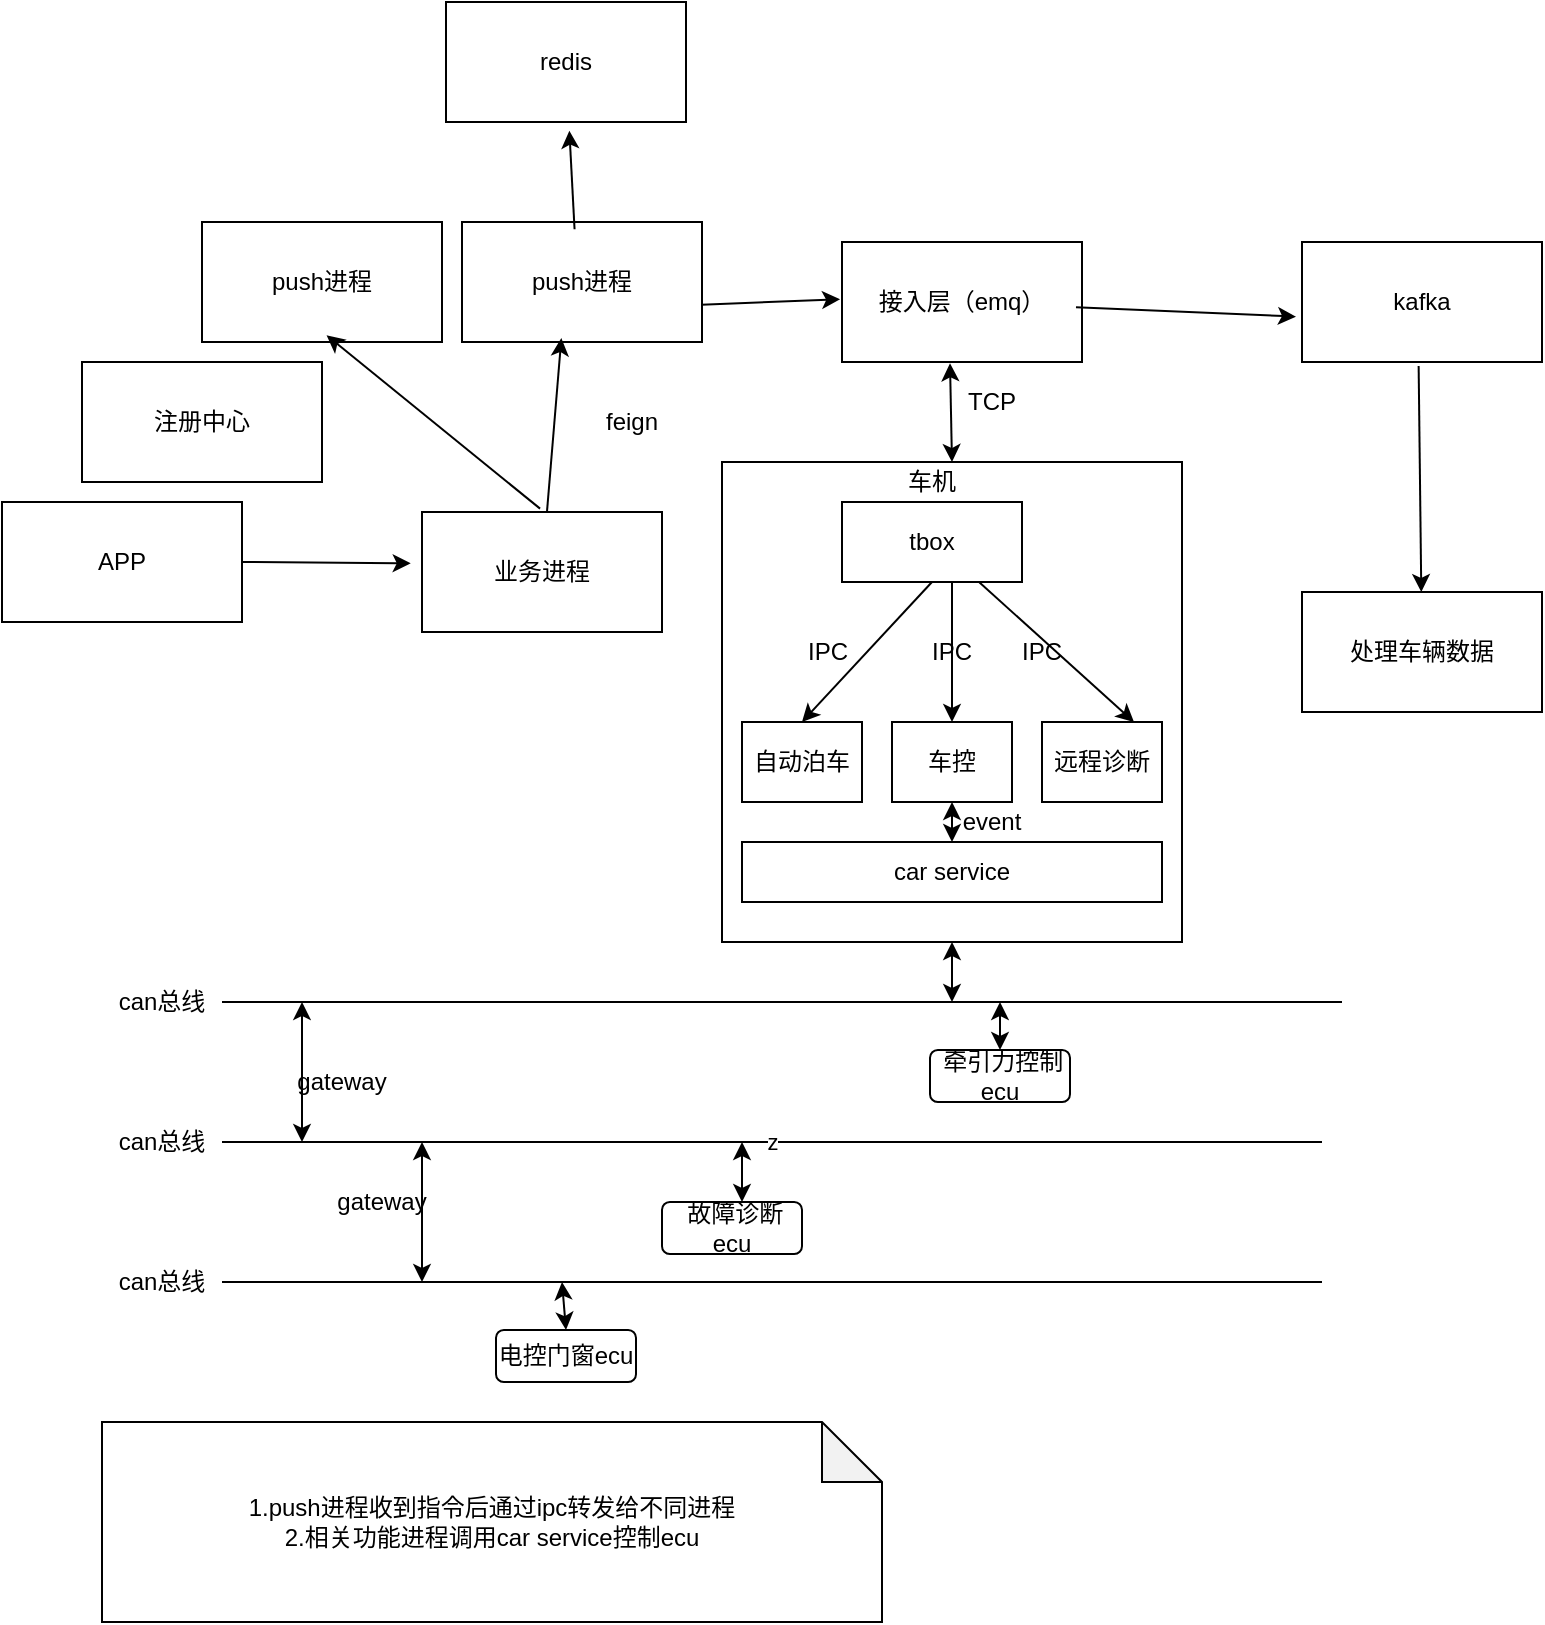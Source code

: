 <mxfile version="22.0.8" type="github">
  <diagram id="lIEj3yTJJtI_6PWhw0XE" name="第 1 页">
    <mxGraphModel dx="1546" dy="1999" grid="1" gridSize="10" guides="1" tooltips="1" connect="0" arrows="1" fold="1" page="1" pageScale="1" pageWidth="827" pageHeight="1169" math="0" shadow="0">
      <root>
        <mxCell id="0" />
        <mxCell id="1" parent="0" />
        <mxCell id="SwAw4xg88gmh7lAkYRVZ-1" value="" style="rounded=0;whiteSpace=wrap;html=1;" parent="1" vertex="1">
          <mxGeometry x="380" y="150" width="230" height="240" as="geometry" />
        </mxCell>
        <mxCell id="SwAw4xg88gmh7lAkYRVZ-2" value="自动泊车" style="rounded=0;whiteSpace=wrap;html=1;" parent="1" vertex="1">
          <mxGeometry x="390" y="280" width="60" height="40" as="geometry" />
        </mxCell>
        <mxCell id="SwAw4xg88gmh7lAkYRVZ-3" value="车机" style="text;html=1;strokeColor=none;fillColor=none;align=center;verticalAlign=middle;whiteSpace=wrap;rounded=0;" parent="1" vertex="1">
          <mxGeometry x="465" y="190" width="40" height="20" as="geometry" />
        </mxCell>
        <mxCell id="SwAw4xg88gmh7lAkYRVZ-12" value="tbox" style="rounded=0;whiteSpace=wrap;html=1;" parent="1" vertex="1">
          <mxGeometry x="440" y="170" width="90" height="40" as="geometry" />
        </mxCell>
        <mxCell id="SwAw4xg88gmh7lAkYRVZ-13" value="车控" style="rounded=0;whiteSpace=wrap;html=1;" parent="1" vertex="1">
          <mxGeometry x="465" y="280" width="60" height="40" as="geometry" />
        </mxCell>
        <mxCell id="SwAw4xg88gmh7lAkYRVZ-14" style="edgeStyle=orthogonalEdgeStyle;rounded=0;orthogonalLoop=1;jettySize=auto;html=1;exitX=0.5;exitY=1;exitDx=0;exitDy=0;" parent="1" source="SwAw4xg88gmh7lAkYRVZ-13" target="SwAw4xg88gmh7lAkYRVZ-13" edge="1">
          <mxGeometry relative="1" as="geometry" />
        </mxCell>
        <mxCell id="SwAw4xg88gmh7lAkYRVZ-15" value="远程诊断" style="rounded=0;whiteSpace=wrap;html=1;" parent="1" vertex="1">
          <mxGeometry x="540" y="280" width="60" height="40" as="geometry" />
        </mxCell>
        <mxCell id="SwAw4xg88gmh7lAkYRVZ-16" value="car service" style="rounded=0;whiteSpace=wrap;html=1;" parent="1" vertex="1">
          <mxGeometry x="390" y="340" width="210" height="30" as="geometry" />
        </mxCell>
        <mxCell id="SwAw4xg88gmh7lAkYRVZ-17" value="" style="endArrow=none;html=1;" parent="1" edge="1">
          <mxGeometry width="50" height="50" relative="1" as="geometry">
            <mxPoint x="130" y="420" as="sourcePoint" />
            <mxPoint x="690" y="420" as="targetPoint" />
          </mxGeometry>
        </mxCell>
        <mxCell id="SwAw4xg88gmh7lAkYRVZ-18" value="z" style="endArrow=none;html=1;" parent="1" edge="1">
          <mxGeometry width="50" height="50" relative="1" as="geometry">
            <mxPoint x="130" y="490" as="sourcePoint" />
            <mxPoint x="680" y="490" as="targetPoint" />
          </mxGeometry>
        </mxCell>
        <mxCell id="SwAw4xg88gmh7lAkYRVZ-19" value="" style="endArrow=none;html=1;" parent="1" edge="1">
          <mxGeometry width="50" height="50" relative="1" as="geometry">
            <mxPoint x="130" y="560" as="sourcePoint" />
            <mxPoint x="680" y="560" as="targetPoint" />
          </mxGeometry>
        </mxCell>
        <mxCell id="SwAw4xg88gmh7lAkYRVZ-22" value="" style="endArrow=classic;startArrow=classic;html=1;" parent="1" edge="1">
          <mxGeometry width="50" height="50" relative="1" as="geometry">
            <mxPoint x="170" y="490" as="sourcePoint" />
            <mxPoint x="170" y="420" as="targetPoint" />
          </mxGeometry>
        </mxCell>
        <mxCell id="SwAw4xg88gmh7lAkYRVZ-23" value="" style="endArrow=classic;startArrow=classic;html=1;" parent="1" edge="1">
          <mxGeometry width="50" height="50" relative="1" as="geometry">
            <mxPoint x="230" y="560" as="sourcePoint" />
            <mxPoint x="230" y="490" as="targetPoint" />
          </mxGeometry>
        </mxCell>
        <mxCell id="SwAw4xg88gmh7lAkYRVZ-24" value="gateway" style="text;html=1;strokeColor=none;fillColor=none;align=center;verticalAlign=middle;whiteSpace=wrap;rounded=0;" parent="1" vertex="1">
          <mxGeometry x="170" y="450" width="40" height="20" as="geometry" />
        </mxCell>
        <mxCell id="SwAw4xg88gmh7lAkYRVZ-25" value="gateway" style="text;html=1;strokeColor=none;fillColor=none;align=center;verticalAlign=middle;whiteSpace=wrap;rounded=0;" parent="1" vertex="1">
          <mxGeometry x="190" y="510" width="40" height="20" as="geometry" />
        </mxCell>
        <mxCell id="SwAw4xg88gmh7lAkYRVZ-26" value="can总线" style="text;html=1;strokeColor=none;fillColor=none;align=center;verticalAlign=middle;whiteSpace=wrap;rounded=0;" parent="1" vertex="1">
          <mxGeometry x="70" y="410" width="60" height="20" as="geometry" />
        </mxCell>
        <mxCell id="SwAw4xg88gmh7lAkYRVZ-27" value="can总线" style="text;html=1;strokeColor=none;fillColor=none;align=center;verticalAlign=middle;whiteSpace=wrap;rounded=0;" parent="1" vertex="1">
          <mxGeometry x="70" y="480" width="60" height="20" as="geometry" />
        </mxCell>
        <mxCell id="SwAw4xg88gmh7lAkYRVZ-28" value="can总线" style="text;html=1;strokeColor=none;fillColor=none;align=center;verticalAlign=middle;whiteSpace=wrap;rounded=0;" parent="1" vertex="1">
          <mxGeometry x="70" y="550" width="60" height="20" as="geometry" />
        </mxCell>
        <mxCell id="SwAw4xg88gmh7lAkYRVZ-30" value="电控门窗ecu" style="rounded=1;whiteSpace=wrap;html=1;" parent="1" vertex="1">
          <mxGeometry x="267" y="584" width="70" height="26" as="geometry" />
        </mxCell>
        <mxCell id="SwAw4xg88gmh7lAkYRVZ-31" value="&amp;nbsp;故障诊断ecu" style="rounded=1;whiteSpace=wrap;html=1;" parent="1" vertex="1">
          <mxGeometry x="350" y="520" width="70" height="26" as="geometry" />
        </mxCell>
        <mxCell id="SwAw4xg88gmh7lAkYRVZ-32" value="&amp;nbsp;牵引力控制ecu" style="rounded=1;whiteSpace=wrap;html=1;" parent="1" vertex="1">
          <mxGeometry x="484" y="444" width="70" height="26" as="geometry" />
        </mxCell>
        <mxCell id="SwAw4xg88gmh7lAkYRVZ-33" value="" style="endArrow=classic;startArrow=classic;html=1;exitX=0.5;exitY=0;exitDx=0;exitDy=0;" parent="1" source="SwAw4xg88gmh7lAkYRVZ-32" edge="1">
          <mxGeometry width="50" height="50" relative="1" as="geometry">
            <mxPoint x="70" y="680" as="sourcePoint" />
            <mxPoint x="519" y="420" as="targetPoint" />
          </mxGeometry>
        </mxCell>
        <mxCell id="SwAw4xg88gmh7lAkYRVZ-34" value="" style="endArrow=classic;startArrow=classic;html=1;" parent="1" edge="1">
          <mxGeometry width="50" height="50" relative="1" as="geometry">
            <mxPoint x="390" y="520" as="sourcePoint" />
            <mxPoint x="390" y="490" as="targetPoint" />
          </mxGeometry>
        </mxCell>
        <mxCell id="SwAw4xg88gmh7lAkYRVZ-35" value="" style="endArrow=classic;startArrow=classic;html=1;exitX=0.5;exitY=0;exitDx=0;exitDy=0;" parent="1" source="SwAw4xg88gmh7lAkYRVZ-30" edge="1">
          <mxGeometry width="50" height="50" relative="1" as="geometry">
            <mxPoint x="70" y="680" as="sourcePoint" />
            <mxPoint x="300" y="560" as="targetPoint" />
          </mxGeometry>
        </mxCell>
        <mxCell id="SwAw4xg88gmh7lAkYRVZ-37" value="" style="endArrow=classic;html=1;exitX=0.5;exitY=1;exitDx=0;exitDy=0;entryX=0.5;entryY=0;entryDx=0;entryDy=0;" parent="1" source="SwAw4xg88gmh7lAkYRVZ-12" target="SwAw4xg88gmh7lAkYRVZ-2" edge="1">
          <mxGeometry width="50" height="50" relative="1" as="geometry">
            <mxPoint x="70" y="680" as="sourcePoint" />
            <mxPoint x="120" y="630" as="targetPoint" />
          </mxGeometry>
        </mxCell>
        <mxCell id="SwAw4xg88gmh7lAkYRVZ-39" value="" style="endArrow=classic;html=1;entryX=0.75;entryY=0;entryDx=0;entryDy=0;exitX=0.75;exitY=1;exitDx=0;exitDy=0;" parent="1" edge="1">
          <mxGeometry width="50" height="50" relative="1" as="geometry">
            <mxPoint x="508.5" y="210" as="sourcePoint" />
            <mxPoint x="586" y="280" as="targetPoint" />
          </mxGeometry>
        </mxCell>
        <mxCell id="SwAw4xg88gmh7lAkYRVZ-40" value="IPC" style="text;html=1;strokeColor=none;fillColor=none;align=center;verticalAlign=middle;whiteSpace=wrap;rounded=0;" parent="1" vertex="1">
          <mxGeometry x="413" y="235" width="40" height="20" as="geometry" />
        </mxCell>
        <mxCell id="SwAw4xg88gmh7lAkYRVZ-43" value="IPC" style="text;html=1;strokeColor=none;fillColor=none;align=center;verticalAlign=middle;whiteSpace=wrap;rounded=0;" parent="1" vertex="1">
          <mxGeometry x="520" y="235" width="40" height="20" as="geometry" />
        </mxCell>
        <mxCell id="SwAw4xg88gmh7lAkYRVZ-46" value="" style="endArrow=classic;html=1;exitX=0.75;exitY=1;exitDx=0;exitDy=0;" parent="1" source="SwAw4xg88gmh7lAkYRVZ-3" target="SwAw4xg88gmh7lAkYRVZ-13" edge="1">
          <mxGeometry width="50" height="50" relative="1" as="geometry">
            <mxPoint x="350" y="280" as="sourcePoint" />
            <mxPoint x="290" y="360" as="targetPoint" />
          </mxGeometry>
        </mxCell>
        <mxCell id="SwAw4xg88gmh7lAkYRVZ-47" value="IPC" style="text;html=1;strokeColor=none;fillColor=none;align=center;verticalAlign=middle;whiteSpace=wrap;rounded=0;" parent="1" vertex="1">
          <mxGeometry x="475" y="235" width="40" height="20" as="geometry" />
        </mxCell>
        <mxCell id="SwAw4xg88gmh7lAkYRVZ-48" value="接入层（emq）" style="rounded=0;whiteSpace=wrap;html=1;" parent="1" vertex="1">
          <mxGeometry x="440" y="40" width="120" height="60" as="geometry" />
        </mxCell>
        <mxCell id="SwAw4xg88gmh7lAkYRVZ-49" value="APP" style="rounded=0;whiteSpace=wrap;html=1;" parent="1" vertex="1">
          <mxGeometry x="20" y="170" width="120" height="60" as="geometry" />
        </mxCell>
        <mxCell id="SwAw4xg88gmh7lAkYRVZ-50" value="" style="endArrow=classic;html=1;exitX=1;exitY=0.5;exitDx=0;exitDy=0;entryX=-0.047;entryY=0.428;entryDx=0;entryDy=0;entryPerimeter=0;" parent="1" source="SwAw4xg88gmh7lAkYRVZ-49" target="Ue2HIxmP0Hcjh3Z7qzO8-11" edge="1">
          <mxGeometry width="50" height="50" relative="1" as="geometry">
            <mxPoint x="110" y="380" as="sourcePoint" />
            <mxPoint x="280" y="70" as="targetPoint" />
          </mxGeometry>
        </mxCell>
        <mxCell id="SwAw4xg88gmh7lAkYRVZ-52" value="" style="endArrow=classic;startArrow=classic;html=1;entryX=0.45;entryY=1.011;entryDx=0;entryDy=0;entryPerimeter=0;exitX=0.5;exitY=0;exitDx=0;exitDy=0;" parent="1" source="SwAw4xg88gmh7lAkYRVZ-1" target="SwAw4xg88gmh7lAkYRVZ-48" edge="1">
          <mxGeometry width="50" height="50" relative="1" as="geometry">
            <mxPoint x="220" y="340" as="sourcePoint" />
            <mxPoint x="330" y="300" as="targetPoint" />
          </mxGeometry>
        </mxCell>
        <mxCell id="SwAw4xg88gmh7lAkYRVZ-53" value="TCP" style="text;html=1;strokeColor=none;fillColor=none;align=center;verticalAlign=middle;whiteSpace=wrap;rounded=0;" parent="1" vertex="1">
          <mxGeometry x="495" y="110" width="40" height="20" as="geometry" />
        </mxCell>
        <mxCell id="SwAw4xg88gmh7lAkYRVZ-54" value="" style="endArrow=classic;startArrow=classic;html=1;entryX=0.5;entryY=1;entryDx=0;entryDy=0;" parent="1" source="SwAw4xg88gmh7lAkYRVZ-16" target="SwAw4xg88gmh7lAkYRVZ-13" edge="1">
          <mxGeometry width="50" height="50" relative="1" as="geometry">
            <mxPoint x="70" y="680" as="sourcePoint" />
            <mxPoint x="350" y="370" as="targetPoint" />
          </mxGeometry>
        </mxCell>
        <mxCell id="SwAw4xg88gmh7lAkYRVZ-56" value="event" style="text;html=1;strokeColor=none;fillColor=none;align=center;verticalAlign=middle;whiteSpace=wrap;rounded=0;" parent="1" vertex="1">
          <mxGeometry x="495" y="320" width="40" height="20" as="geometry" />
        </mxCell>
        <mxCell id="SwAw4xg88gmh7lAkYRVZ-59" value="" style="endArrow=classic;startArrow=classic;html=1;entryX=0.5;entryY=1;entryDx=0;entryDy=0;" parent="1" target="SwAw4xg88gmh7lAkYRVZ-1" edge="1">
          <mxGeometry width="50" height="50" relative="1" as="geometry">
            <mxPoint x="495" y="420" as="sourcePoint" />
            <mxPoint x="120" y="630" as="targetPoint" />
          </mxGeometry>
        </mxCell>
        <mxCell id="SwAw4xg88gmh7lAkYRVZ-61" value="车机" style="text;html=1;strokeColor=none;fillColor=none;align=center;verticalAlign=middle;whiteSpace=wrap;rounded=0;" parent="1" vertex="1">
          <mxGeometry x="465" y="150" width="40" height="20" as="geometry" />
        </mxCell>
        <mxCell id="SwAw4xg88gmh7lAkYRVZ-62" value="1.push进程收到指令后通过ipc转发给不同进程&lt;br&gt;2.相关功能进程调用car service控制ecu" style="shape=note;whiteSpace=wrap;html=1;backgroundOutline=1;darkOpacity=0.05;" parent="1" vertex="1">
          <mxGeometry x="70" y="630" width="390" height="100" as="geometry" />
        </mxCell>
        <mxCell id="Ue2HIxmP0Hcjh3Z7qzO8-7" value="" style="endArrow=classic;html=1;entryX=-0.008;entryY=0.478;entryDx=0;entryDy=0;entryPerimeter=0;exitX=0.997;exitY=0.689;exitDx=0;exitDy=0;exitPerimeter=0;" parent="1" source="Ue2HIxmP0Hcjh3Z7qzO8-8" target="SwAw4xg88gmh7lAkYRVZ-48" edge="1">
          <mxGeometry width="50" height="50" relative="1" as="geometry">
            <mxPoint x="400" y="73" as="sourcePoint" />
            <mxPoint x="290" y="80" as="targetPoint" />
          </mxGeometry>
        </mxCell>
        <mxCell id="Ue2HIxmP0Hcjh3Z7qzO8-8" value="push进程" style="rounded=0;whiteSpace=wrap;html=1;" parent="1" vertex="1">
          <mxGeometry x="250" y="30" width="120" height="60" as="geometry" />
        </mxCell>
        <mxCell id="Ue2HIxmP0Hcjh3Z7qzO8-11" value="业务进程" style="rounded=0;whiteSpace=wrap;html=1;" parent="1" vertex="1">
          <mxGeometry x="230" y="175" width="120" height="60" as="geometry" />
        </mxCell>
        <mxCell id="Ue2HIxmP0Hcjh3Z7qzO8-14" value="" style="endArrow=classic;html=1;entryX=0.414;entryY=0.967;entryDx=0;entryDy=0;entryPerimeter=0;" parent="1" source="Ue2HIxmP0Hcjh3Z7qzO8-11" target="Ue2HIxmP0Hcjh3Z7qzO8-8" edge="1">
          <mxGeometry width="50" height="50" relative="1" as="geometry">
            <mxPoint x="280" y="220" as="sourcePoint" />
            <mxPoint x="330" y="170" as="targetPoint" />
          </mxGeometry>
        </mxCell>
        <mxCell id="Ue2HIxmP0Hcjh3Z7qzO8-15" value="feign" style="text;html=1;strokeColor=none;fillColor=none;align=center;verticalAlign=middle;whiteSpace=wrap;rounded=0;" parent="1" vertex="1">
          <mxGeometry x="310" y="120" width="50" height="20" as="geometry" />
        </mxCell>
        <mxCell id="Ue2HIxmP0Hcjh3Z7qzO8-16" value="&lt;span style=&quot;white-space: normal&quot;&gt;push进程&lt;/span&gt;" style="rounded=0;whiteSpace=wrap;html=1;" parent="1" vertex="1">
          <mxGeometry x="120" y="30" width="120" height="60" as="geometry" />
        </mxCell>
        <mxCell id="Ue2HIxmP0Hcjh3Z7qzO8-17" value="" style="endArrow=classic;html=1;entryX=0.519;entryY=0.944;entryDx=0;entryDy=0;entryPerimeter=0;exitX=0.492;exitY=-0.028;exitDx=0;exitDy=0;exitPerimeter=0;" parent="1" source="Ue2HIxmP0Hcjh3Z7qzO8-11" target="Ue2HIxmP0Hcjh3Z7qzO8-16" edge="1">
          <mxGeometry width="50" height="50" relative="1" as="geometry">
            <mxPoint x="390" y="250" as="sourcePoint" />
            <mxPoint x="440" y="200" as="targetPoint" />
          </mxGeometry>
        </mxCell>
        <mxCell id="Ue2HIxmP0Hcjh3Z7qzO8-19" value="注册中心" style="rounded=0;whiteSpace=wrap;html=1;" parent="1" vertex="1">
          <mxGeometry x="60" y="100" width="120" height="60" as="geometry" />
        </mxCell>
        <mxCell id="Ue2HIxmP0Hcjh3Z7qzO8-21" value="kafka" style="rounded=0;whiteSpace=wrap;html=1;" parent="1" vertex="1">
          <mxGeometry x="670" y="40" width="120" height="60" as="geometry" />
        </mxCell>
        <mxCell id="Ue2HIxmP0Hcjh3Z7qzO8-22" value="" style="endArrow=classic;html=1;exitX=0.975;exitY=0.544;exitDx=0;exitDy=0;exitPerimeter=0;entryX=-0.025;entryY=0.622;entryDx=0;entryDy=0;entryPerimeter=0;" parent="1" source="SwAw4xg88gmh7lAkYRVZ-48" target="Ue2HIxmP0Hcjh3Z7qzO8-21" edge="1">
          <mxGeometry width="50" height="50" relative="1" as="geometry">
            <mxPoint x="690" y="280" as="sourcePoint" />
            <mxPoint x="670" y="220" as="targetPoint" />
          </mxGeometry>
        </mxCell>
        <mxCell id="Ue2HIxmP0Hcjh3Z7qzO8-23" value="处理车辆数据" style="rounded=0;whiteSpace=wrap;html=1;" parent="1" vertex="1">
          <mxGeometry x="670" y="215" width="120" height="60" as="geometry" />
        </mxCell>
        <mxCell id="Ue2HIxmP0Hcjh3Z7qzO8-24" value="" style="endArrow=classic;html=1;exitX=0.486;exitY=1.033;exitDx=0;exitDy=0;exitPerimeter=0;" parent="1" source="Ue2HIxmP0Hcjh3Z7qzO8-21" target="Ue2HIxmP0Hcjh3Z7qzO8-23" edge="1">
          <mxGeometry width="50" height="50" relative="1" as="geometry">
            <mxPoint x="390" y="250" as="sourcePoint" />
            <mxPoint x="440" y="200" as="targetPoint" />
          </mxGeometry>
        </mxCell>
        <mxCell id="Ue2HIxmP0Hcjh3Z7qzO8-25" value="redis" style="rounded=0;whiteSpace=wrap;html=1;" parent="1" vertex="1">
          <mxGeometry x="242" y="-80" width="120" height="60" as="geometry" />
        </mxCell>
        <mxCell id="Ue2HIxmP0Hcjh3Z7qzO8-26" value="" style="endArrow=classic;html=1;exitX=0.469;exitY=0.061;exitDx=0;exitDy=0;exitPerimeter=0;entryX=0.514;entryY=1.072;entryDx=0;entryDy=0;entryPerimeter=0;" parent="1" source="Ue2HIxmP0Hcjh3Z7qzO8-8" target="Ue2HIxmP0Hcjh3Z7qzO8-25" edge="1">
          <mxGeometry width="50" height="50" relative="1" as="geometry">
            <mxPoint x="390" y="150" as="sourcePoint" />
            <mxPoint x="440" y="100" as="targetPoint" />
          </mxGeometry>
        </mxCell>
      </root>
    </mxGraphModel>
  </diagram>
</mxfile>
